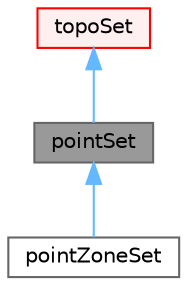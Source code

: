 digraph "pointSet"
{
 // LATEX_PDF_SIZE
  bgcolor="transparent";
  edge [fontname=Helvetica,fontsize=10,labelfontname=Helvetica,labelfontsize=10];
  node [fontname=Helvetica,fontsize=10,shape=box,height=0.2,width=0.4];
  Node1 [id="Node000001",label="pointSet",height=0.2,width=0.4,color="gray40", fillcolor="grey60", style="filled", fontcolor="black",tooltip="A set of point labels."];
  Node2 -> Node1 [id="edge1_Node000001_Node000002",dir="back",color="steelblue1",style="solid",tooltip=" "];
  Node2 [id="Node000002",label="topoSet",height=0.2,width=0.4,color="red", fillcolor="#FFF0F0", style="filled",URL="$classFoam_1_1topoSet.html",tooltip="General set of labels of mesh quantity (points, cells, faces)."];
  Node1 -> Node11 [id="edge2_Node000001_Node000011",dir="back",color="steelblue1",style="solid",tooltip=" "];
  Node11 [id="Node000011",label="pointZoneSet",height=0.2,width=0.4,color="gray40", fillcolor="white", style="filled",URL="$classFoam_1_1pointZoneSet.html",tooltip="Like pointSet but -reads data from pointZone -updates pointZone when writing."];
}
